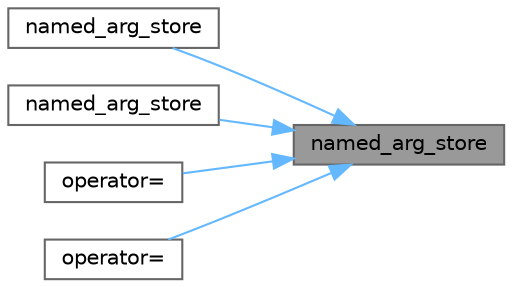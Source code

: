 digraph "named_arg_store"
{
 // LATEX_PDF_SIZE
  bgcolor="transparent";
  edge [fontname=Helvetica,fontsize=10,labelfontname=Helvetica,labelfontsize=10];
  node [fontname=Helvetica,fontsize=10,shape=box,height=0.2,width=0.4];
  rankdir="RL";
  Node1 [id="Node000001",label="named_arg_store",height=0.2,width=0.4,color="gray40", fillcolor="grey60", style="filled", fontcolor="black",tooltip=" "];
  Node1 -> Node2 [id="edge1_Node000001_Node000002",dir="back",color="steelblue1",style="solid",tooltip=" "];
  Node2 [id="Node000002",label="named_arg_store",height=0.2,width=0.4,color="grey40", fillcolor="white", style="filled",URL="$structdetail_1_1named__arg__store.html#aba867484f59d9aa1cadeeb04f2eda598",tooltip=" "];
  Node1 -> Node3 [id="edge2_Node000001_Node000003",dir="back",color="steelblue1",style="solid",tooltip=" "];
  Node3 [id="Node000003",label="named_arg_store",height=0.2,width=0.4,color="grey40", fillcolor="white", style="filled",URL="$structdetail_1_1named__arg__store.html#afa5b09d9b69fa087a7ad367c720f07e4",tooltip=" "];
  Node1 -> Node4 [id="edge3_Node000001_Node000004",dir="back",color="steelblue1",style="solid",tooltip=" "];
  Node4 [id="Node000004",label="operator=",height=0.2,width=0.4,color="grey40", fillcolor="white", style="filled",URL="$structdetail_1_1named__arg__store.html#a606aaed35f04f8c80eecd174e0b8442a",tooltip=" "];
  Node1 -> Node5 [id="edge4_Node000001_Node000005",dir="back",color="steelblue1",style="solid",tooltip=" "];
  Node5 [id="Node000005",label="operator=",height=0.2,width=0.4,color="grey40", fillcolor="white", style="filled",URL="$structdetail_1_1named__arg__store.html#a676f21ddb1d0e18346fee3cefb320a96",tooltip=" "];
}
